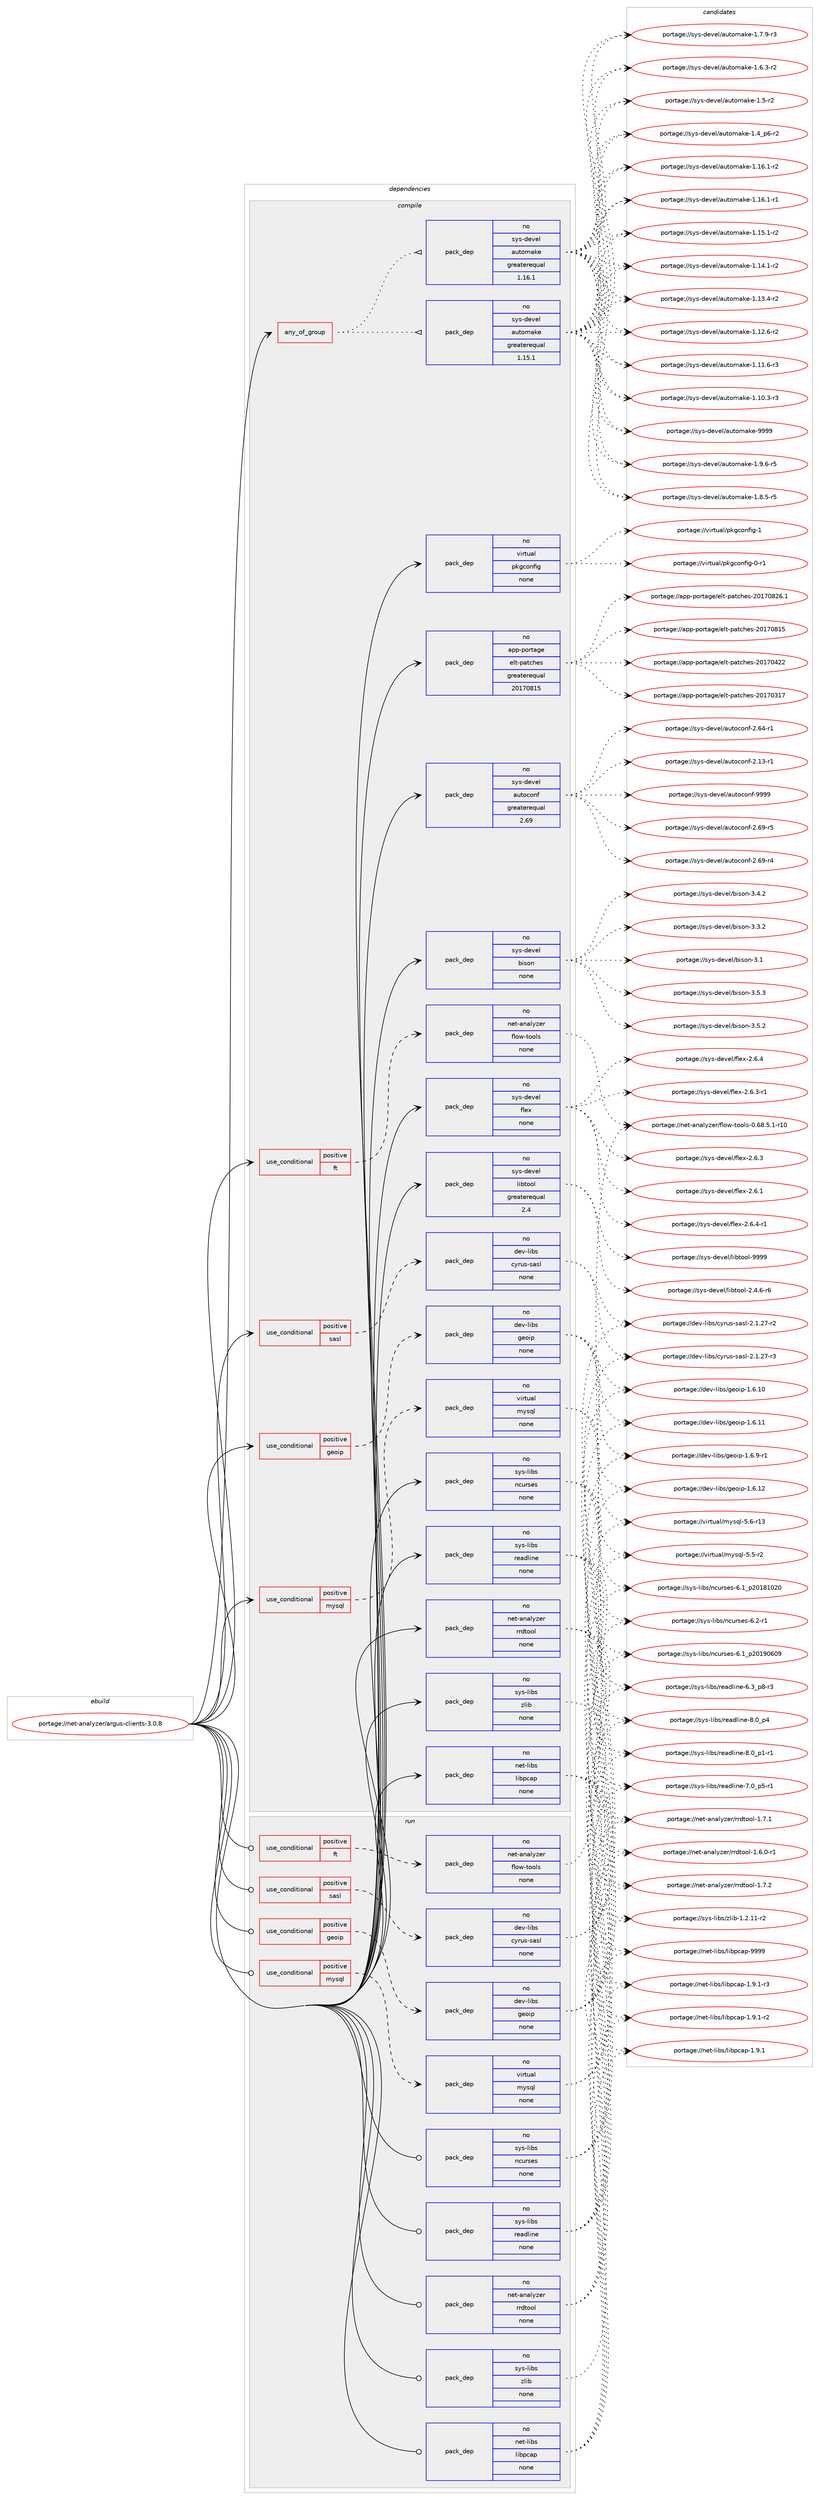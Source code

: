 digraph prolog {

# *************
# Graph options
# *************

newrank=true;
concentrate=true;
compound=true;
graph [rankdir=LR,fontname=Helvetica,fontsize=10,ranksep=1.5];#, ranksep=2.5, nodesep=0.2];
edge  [arrowhead=vee];
node  [fontname=Helvetica,fontsize=10];

# **********
# The ebuild
# **********

subgraph cluster_leftcol {
color=gray;
rank=same;
label=<<i>ebuild</i>>;
id [label="portage://net-analyzer/argus-clients-3.0.8", color=red, width=4, href="../net-analyzer/argus-clients-3.0.8.svg"];
}

# ****************
# The dependencies
# ****************

subgraph cluster_midcol {
color=gray;
label=<<i>dependencies</i>>;
subgraph cluster_compile {
fillcolor="#eeeeee";
style=filled;
label=<<i>compile</i>>;
subgraph any974 {
dependency43023 [label=<<TABLE BORDER="0" CELLBORDER="1" CELLSPACING="0" CELLPADDING="4"><TR><TD CELLPADDING="10">any_of_group</TD></TR></TABLE>>, shape=none, color=red];subgraph pack34011 {
dependency43024 [label=<<TABLE BORDER="0" CELLBORDER="1" CELLSPACING="0" CELLPADDING="4" WIDTH="220"><TR><TD ROWSPAN="6" CELLPADDING="30">pack_dep</TD></TR><TR><TD WIDTH="110">no</TD></TR><TR><TD>sys-devel</TD></TR><TR><TD>automake</TD></TR><TR><TD>greaterequal</TD></TR><TR><TD>1.16.1</TD></TR></TABLE>>, shape=none, color=blue];
}
dependency43023:e -> dependency43024:w [weight=20,style="dotted",arrowhead="oinv"];
subgraph pack34012 {
dependency43025 [label=<<TABLE BORDER="0" CELLBORDER="1" CELLSPACING="0" CELLPADDING="4" WIDTH="220"><TR><TD ROWSPAN="6" CELLPADDING="30">pack_dep</TD></TR><TR><TD WIDTH="110">no</TD></TR><TR><TD>sys-devel</TD></TR><TR><TD>automake</TD></TR><TR><TD>greaterequal</TD></TR><TR><TD>1.15.1</TD></TR></TABLE>>, shape=none, color=blue];
}
dependency43023:e -> dependency43025:w [weight=20,style="dotted",arrowhead="oinv"];
}
id:e -> dependency43023:w [weight=20,style="solid",arrowhead="vee"];
subgraph cond8029 {
dependency43026 [label=<<TABLE BORDER="0" CELLBORDER="1" CELLSPACING="0" CELLPADDING="4"><TR><TD ROWSPAN="3" CELLPADDING="10">use_conditional</TD></TR><TR><TD>positive</TD></TR><TR><TD>ft</TD></TR></TABLE>>, shape=none, color=red];
subgraph pack34013 {
dependency43027 [label=<<TABLE BORDER="0" CELLBORDER="1" CELLSPACING="0" CELLPADDING="4" WIDTH="220"><TR><TD ROWSPAN="6" CELLPADDING="30">pack_dep</TD></TR><TR><TD WIDTH="110">no</TD></TR><TR><TD>net-analyzer</TD></TR><TR><TD>flow-tools</TD></TR><TR><TD>none</TD></TR><TR><TD></TD></TR></TABLE>>, shape=none, color=blue];
}
dependency43026:e -> dependency43027:w [weight=20,style="dashed",arrowhead="vee"];
}
id:e -> dependency43026:w [weight=20,style="solid",arrowhead="vee"];
subgraph cond8030 {
dependency43028 [label=<<TABLE BORDER="0" CELLBORDER="1" CELLSPACING="0" CELLPADDING="4"><TR><TD ROWSPAN="3" CELLPADDING="10">use_conditional</TD></TR><TR><TD>positive</TD></TR><TR><TD>geoip</TD></TR></TABLE>>, shape=none, color=red];
subgraph pack34014 {
dependency43029 [label=<<TABLE BORDER="0" CELLBORDER="1" CELLSPACING="0" CELLPADDING="4" WIDTH="220"><TR><TD ROWSPAN="6" CELLPADDING="30">pack_dep</TD></TR><TR><TD WIDTH="110">no</TD></TR><TR><TD>dev-libs</TD></TR><TR><TD>geoip</TD></TR><TR><TD>none</TD></TR><TR><TD></TD></TR></TABLE>>, shape=none, color=blue];
}
dependency43028:e -> dependency43029:w [weight=20,style="dashed",arrowhead="vee"];
}
id:e -> dependency43028:w [weight=20,style="solid",arrowhead="vee"];
subgraph cond8031 {
dependency43030 [label=<<TABLE BORDER="0" CELLBORDER="1" CELLSPACING="0" CELLPADDING="4"><TR><TD ROWSPAN="3" CELLPADDING="10">use_conditional</TD></TR><TR><TD>positive</TD></TR><TR><TD>mysql</TD></TR></TABLE>>, shape=none, color=red];
subgraph pack34015 {
dependency43031 [label=<<TABLE BORDER="0" CELLBORDER="1" CELLSPACING="0" CELLPADDING="4" WIDTH="220"><TR><TD ROWSPAN="6" CELLPADDING="30">pack_dep</TD></TR><TR><TD WIDTH="110">no</TD></TR><TR><TD>virtual</TD></TR><TR><TD>mysql</TD></TR><TR><TD>none</TD></TR><TR><TD></TD></TR></TABLE>>, shape=none, color=blue];
}
dependency43030:e -> dependency43031:w [weight=20,style="dashed",arrowhead="vee"];
}
id:e -> dependency43030:w [weight=20,style="solid",arrowhead="vee"];
subgraph cond8032 {
dependency43032 [label=<<TABLE BORDER="0" CELLBORDER="1" CELLSPACING="0" CELLPADDING="4"><TR><TD ROWSPAN="3" CELLPADDING="10">use_conditional</TD></TR><TR><TD>positive</TD></TR><TR><TD>sasl</TD></TR></TABLE>>, shape=none, color=red];
subgraph pack34016 {
dependency43033 [label=<<TABLE BORDER="0" CELLBORDER="1" CELLSPACING="0" CELLPADDING="4" WIDTH="220"><TR><TD ROWSPAN="6" CELLPADDING="30">pack_dep</TD></TR><TR><TD WIDTH="110">no</TD></TR><TR><TD>dev-libs</TD></TR><TR><TD>cyrus-sasl</TD></TR><TR><TD>none</TD></TR><TR><TD></TD></TR></TABLE>>, shape=none, color=blue];
}
dependency43032:e -> dependency43033:w [weight=20,style="dashed",arrowhead="vee"];
}
id:e -> dependency43032:w [weight=20,style="solid",arrowhead="vee"];
subgraph pack34017 {
dependency43034 [label=<<TABLE BORDER="0" CELLBORDER="1" CELLSPACING="0" CELLPADDING="4" WIDTH="220"><TR><TD ROWSPAN="6" CELLPADDING="30">pack_dep</TD></TR><TR><TD WIDTH="110">no</TD></TR><TR><TD>app-portage</TD></TR><TR><TD>elt-patches</TD></TR><TR><TD>greaterequal</TD></TR><TR><TD>20170815</TD></TR></TABLE>>, shape=none, color=blue];
}
id:e -> dependency43034:w [weight=20,style="solid",arrowhead="vee"];
subgraph pack34018 {
dependency43035 [label=<<TABLE BORDER="0" CELLBORDER="1" CELLSPACING="0" CELLPADDING="4" WIDTH="220"><TR><TD ROWSPAN="6" CELLPADDING="30">pack_dep</TD></TR><TR><TD WIDTH="110">no</TD></TR><TR><TD>net-analyzer</TD></TR><TR><TD>rrdtool</TD></TR><TR><TD>none</TD></TR><TR><TD></TD></TR></TABLE>>, shape=none, color=blue];
}
id:e -> dependency43035:w [weight=20,style="solid",arrowhead="vee"];
subgraph pack34019 {
dependency43036 [label=<<TABLE BORDER="0" CELLBORDER="1" CELLSPACING="0" CELLPADDING="4" WIDTH="220"><TR><TD ROWSPAN="6" CELLPADDING="30">pack_dep</TD></TR><TR><TD WIDTH="110">no</TD></TR><TR><TD>net-libs</TD></TR><TR><TD>libpcap</TD></TR><TR><TD>none</TD></TR><TR><TD></TD></TR></TABLE>>, shape=none, color=blue];
}
id:e -> dependency43036:w [weight=20,style="solid",arrowhead="vee"];
subgraph pack34020 {
dependency43037 [label=<<TABLE BORDER="0" CELLBORDER="1" CELLSPACING="0" CELLPADDING="4" WIDTH="220"><TR><TD ROWSPAN="6" CELLPADDING="30">pack_dep</TD></TR><TR><TD WIDTH="110">no</TD></TR><TR><TD>sys-devel</TD></TR><TR><TD>autoconf</TD></TR><TR><TD>greaterequal</TD></TR><TR><TD>2.69</TD></TR></TABLE>>, shape=none, color=blue];
}
id:e -> dependency43037:w [weight=20,style="solid",arrowhead="vee"];
subgraph pack34021 {
dependency43038 [label=<<TABLE BORDER="0" CELLBORDER="1" CELLSPACING="0" CELLPADDING="4" WIDTH="220"><TR><TD ROWSPAN="6" CELLPADDING="30">pack_dep</TD></TR><TR><TD WIDTH="110">no</TD></TR><TR><TD>sys-devel</TD></TR><TR><TD>bison</TD></TR><TR><TD>none</TD></TR><TR><TD></TD></TR></TABLE>>, shape=none, color=blue];
}
id:e -> dependency43038:w [weight=20,style="solid",arrowhead="vee"];
subgraph pack34022 {
dependency43039 [label=<<TABLE BORDER="0" CELLBORDER="1" CELLSPACING="0" CELLPADDING="4" WIDTH="220"><TR><TD ROWSPAN="6" CELLPADDING="30">pack_dep</TD></TR><TR><TD WIDTH="110">no</TD></TR><TR><TD>sys-devel</TD></TR><TR><TD>flex</TD></TR><TR><TD>none</TD></TR><TR><TD></TD></TR></TABLE>>, shape=none, color=blue];
}
id:e -> dependency43039:w [weight=20,style="solid",arrowhead="vee"];
subgraph pack34023 {
dependency43040 [label=<<TABLE BORDER="0" CELLBORDER="1" CELLSPACING="0" CELLPADDING="4" WIDTH="220"><TR><TD ROWSPAN="6" CELLPADDING="30">pack_dep</TD></TR><TR><TD WIDTH="110">no</TD></TR><TR><TD>sys-devel</TD></TR><TR><TD>libtool</TD></TR><TR><TD>greaterequal</TD></TR><TR><TD>2.4</TD></TR></TABLE>>, shape=none, color=blue];
}
id:e -> dependency43040:w [weight=20,style="solid",arrowhead="vee"];
subgraph pack34024 {
dependency43041 [label=<<TABLE BORDER="0" CELLBORDER="1" CELLSPACING="0" CELLPADDING="4" WIDTH="220"><TR><TD ROWSPAN="6" CELLPADDING="30">pack_dep</TD></TR><TR><TD WIDTH="110">no</TD></TR><TR><TD>sys-libs</TD></TR><TR><TD>ncurses</TD></TR><TR><TD>none</TD></TR><TR><TD></TD></TR></TABLE>>, shape=none, color=blue];
}
id:e -> dependency43041:w [weight=20,style="solid",arrowhead="vee"];
subgraph pack34025 {
dependency43042 [label=<<TABLE BORDER="0" CELLBORDER="1" CELLSPACING="0" CELLPADDING="4" WIDTH="220"><TR><TD ROWSPAN="6" CELLPADDING="30">pack_dep</TD></TR><TR><TD WIDTH="110">no</TD></TR><TR><TD>sys-libs</TD></TR><TR><TD>readline</TD></TR><TR><TD>none</TD></TR><TR><TD></TD></TR></TABLE>>, shape=none, color=blue];
}
id:e -> dependency43042:w [weight=20,style="solid",arrowhead="vee"];
subgraph pack34026 {
dependency43043 [label=<<TABLE BORDER="0" CELLBORDER="1" CELLSPACING="0" CELLPADDING="4" WIDTH="220"><TR><TD ROWSPAN="6" CELLPADDING="30">pack_dep</TD></TR><TR><TD WIDTH="110">no</TD></TR><TR><TD>sys-libs</TD></TR><TR><TD>zlib</TD></TR><TR><TD>none</TD></TR><TR><TD></TD></TR></TABLE>>, shape=none, color=blue];
}
id:e -> dependency43043:w [weight=20,style="solid",arrowhead="vee"];
subgraph pack34027 {
dependency43044 [label=<<TABLE BORDER="0" CELLBORDER="1" CELLSPACING="0" CELLPADDING="4" WIDTH="220"><TR><TD ROWSPAN="6" CELLPADDING="30">pack_dep</TD></TR><TR><TD WIDTH="110">no</TD></TR><TR><TD>virtual</TD></TR><TR><TD>pkgconfig</TD></TR><TR><TD>none</TD></TR><TR><TD></TD></TR></TABLE>>, shape=none, color=blue];
}
id:e -> dependency43044:w [weight=20,style="solid",arrowhead="vee"];
}
subgraph cluster_compileandrun {
fillcolor="#eeeeee";
style=filled;
label=<<i>compile and run</i>>;
}
subgraph cluster_run {
fillcolor="#eeeeee";
style=filled;
label=<<i>run</i>>;
subgraph cond8033 {
dependency43045 [label=<<TABLE BORDER="0" CELLBORDER="1" CELLSPACING="0" CELLPADDING="4"><TR><TD ROWSPAN="3" CELLPADDING="10">use_conditional</TD></TR><TR><TD>positive</TD></TR><TR><TD>ft</TD></TR></TABLE>>, shape=none, color=red];
subgraph pack34028 {
dependency43046 [label=<<TABLE BORDER="0" CELLBORDER="1" CELLSPACING="0" CELLPADDING="4" WIDTH="220"><TR><TD ROWSPAN="6" CELLPADDING="30">pack_dep</TD></TR><TR><TD WIDTH="110">no</TD></TR><TR><TD>net-analyzer</TD></TR><TR><TD>flow-tools</TD></TR><TR><TD>none</TD></TR><TR><TD></TD></TR></TABLE>>, shape=none, color=blue];
}
dependency43045:e -> dependency43046:w [weight=20,style="dashed",arrowhead="vee"];
}
id:e -> dependency43045:w [weight=20,style="solid",arrowhead="odot"];
subgraph cond8034 {
dependency43047 [label=<<TABLE BORDER="0" CELLBORDER="1" CELLSPACING="0" CELLPADDING="4"><TR><TD ROWSPAN="3" CELLPADDING="10">use_conditional</TD></TR><TR><TD>positive</TD></TR><TR><TD>geoip</TD></TR></TABLE>>, shape=none, color=red];
subgraph pack34029 {
dependency43048 [label=<<TABLE BORDER="0" CELLBORDER="1" CELLSPACING="0" CELLPADDING="4" WIDTH="220"><TR><TD ROWSPAN="6" CELLPADDING="30">pack_dep</TD></TR><TR><TD WIDTH="110">no</TD></TR><TR><TD>dev-libs</TD></TR><TR><TD>geoip</TD></TR><TR><TD>none</TD></TR><TR><TD></TD></TR></TABLE>>, shape=none, color=blue];
}
dependency43047:e -> dependency43048:w [weight=20,style="dashed",arrowhead="vee"];
}
id:e -> dependency43047:w [weight=20,style="solid",arrowhead="odot"];
subgraph cond8035 {
dependency43049 [label=<<TABLE BORDER="0" CELLBORDER="1" CELLSPACING="0" CELLPADDING="4"><TR><TD ROWSPAN="3" CELLPADDING="10">use_conditional</TD></TR><TR><TD>positive</TD></TR><TR><TD>mysql</TD></TR></TABLE>>, shape=none, color=red];
subgraph pack34030 {
dependency43050 [label=<<TABLE BORDER="0" CELLBORDER="1" CELLSPACING="0" CELLPADDING="4" WIDTH="220"><TR><TD ROWSPAN="6" CELLPADDING="30">pack_dep</TD></TR><TR><TD WIDTH="110">no</TD></TR><TR><TD>virtual</TD></TR><TR><TD>mysql</TD></TR><TR><TD>none</TD></TR><TR><TD></TD></TR></TABLE>>, shape=none, color=blue];
}
dependency43049:e -> dependency43050:w [weight=20,style="dashed",arrowhead="vee"];
}
id:e -> dependency43049:w [weight=20,style="solid",arrowhead="odot"];
subgraph cond8036 {
dependency43051 [label=<<TABLE BORDER="0" CELLBORDER="1" CELLSPACING="0" CELLPADDING="4"><TR><TD ROWSPAN="3" CELLPADDING="10">use_conditional</TD></TR><TR><TD>positive</TD></TR><TR><TD>sasl</TD></TR></TABLE>>, shape=none, color=red];
subgraph pack34031 {
dependency43052 [label=<<TABLE BORDER="0" CELLBORDER="1" CELLSPACING="0" CELLPADDING="4" WIDTH="220"><TR><TD ROWSPAN="6" CELLPADDING="30">pack_dep</TD></TR><TR><TD WIDTH="110">no</TD></TR><TR><TD>dev-libs</TD></TR><TR><TD>cyrus-sasl</TD></TR><TR><TD>none</TD></TR><TR><TD></TD></TR></TABLE>>, shape=none, color=blue];
}
dependency43051:e -> dependency43052:w [weight=20,style="dashed",arrowhead="vee"];
}
id:e -> dependency43051:w [weight=20,style="solid",arrowhead="odot"];
subgraph pack34032 {
dependency43053 [label=<<TABLE BORDER="0" CELLBORDER="1" CELLSPACING="0" CELLPADDING="4" WIDTH="220"><TR><TD ROWSPAN="6" CELLPADDING="30">pack_dep</TD></TR><TR><TD WIDTH="110">no</TD></TR><TR><TD>net-analyzer</TD></TR><TR><TD>rrdtool</TD></TR><TR><TD>none</TD></TR><TR><TD></TD></TR></TABLE>>, shape=none, color=blue];
}
id:e -> dependency43053:w [weight=20,style="solid",arrowhead="odot"];
subgraph pack34033 {
dependency43054 [label=<<TABLE BORDER="0" CELLBORDER="1" CELLSPACING="0" CELLPADDING="4" WIDTH="220"><TR><TD ROWSPAN="6" CELLPADDING="30">pack_dep</TD></TR><TR><TD WIDTH="110">no</TD></TR><TR><TD>net-libs</TD></TR><TR><TD>libpcap</TD></TR><TR><TD>none</TD></TR><TR><TD></TD></TR></TABLE>>, shape=none, color=blue];
}
id:e -> dependency43054:w [weight=20,style="solid",arrowhead="odot"];
subgraph pack34034 {
dependency43055 [label=<<TABLE BORDER="0" CELLBORDER="1" CELLSPACING="0" CELLPADDING="4" WIDTH="220"><TR><TD ROWSPAN="6" CELLPADDING="30">pack_dep</TD></TR><TR><TD WIDTH="110">no</TD></TR><TR><TD>sys-libs</TD></TR><TR><TD>ncurses</TD></TR><TR><TD>none</TD></TR><TR><TD></TD></TR></TABLE>>, shape=none, color=blue];
}
id:e -> dependency43055:w [weight=20,style="solid",arrowhead="odot"];
subgraph pack34035 {
dependency43056 [label=<<TABLE BORDER="0" CELLBORDER="1" CELLSPACING="0" CELLPADDING="4" WIDTH="220"><TR><TD ROWSPAN="6" CELLPADDING="30">pack_dep</TD></TR><TR><TD WIDTH="110">no</TD></TR><TR><TD>sys-libs</TD></TR><TR><TD>readline</TD></TR><TR><TD>none</TD></TR><TR><TD></TD></TR></TABLE>>, shape=none, color=blue];
}
id:e -> dependency43056:w [weight=20,style="solid",arrowhead="odot"];
subgraph pack34036 {
dependency43057 [label=<<TABLE BORDER="0" CELLBORDER="1" CELLSPACING="0" CELLPADDING="4" WIDTH="220"><TR><TD ROWSPAN="6" CELLPADDING="30">pack_dep</TD></TR><TR><TD WIDTH="110">no</TD></TR><TR><TD>sys-libs</TD></TR><TR><TD>zlib</TD></TR><TR><TD>none</TD></TR><TR><TD></TD></TR></TABLE>>, shape=none, color=blue];
}
id:e -> dependency43057:w [weight=20,style="solid",arrowhead="odot"];
}
}

# **************
# The candidates
# **************

subgraph cluster_choices {
rank=same;
color=gray;
label=<<i>candidates</i>>;

subgraph choice34011 {
color=black;
nodesep=1;
choice115121115451001011181011084797117116111109971071014557575757 [label="portage://sys-devel/automake-9999", color=red, width=4,href="../sys-devel/automake-9999.svg"];
choice115121115451001011181011084797117116111109971071014549465746544511453 [label="portage://sys-devel/automake-1.9.6-r5", color=red, width=4,href="../sys-devel/automake-1.9.6-r5.svg"];
choice115121115451001011181011084797117116111109971071014549465646534511453 [label="portage://sys-devel/automake-1.8.5-r5", color=red, width=4,href="../sys-devel/automake-1.8.5-r5.svg"];
choice115121115451001011181011084797117116111109971071014549465546574511451 [label="portage://sys-devel/automake-1.7.9-r3", color=red, width=4,href="../sys-devel/automake-1.7.9-r3.svg"];
choice115121115451001011181011084797117116111109971071014549465446514511450 [label="portage://sys-devel/automake-1.6.3-r2", color=red, width=4,href="../sys-devel/automake-1.6.3-r2.svg"];
choice11512111545100101118101108479711711611110997107101454946534511450 [label="portage://sys-devel/automake-1.5-r2", color=red, width=4,href="../sys-devel/automake-1.5-r2.svg"];
choice115121115451001011181011084797117116111109971071014549465295112544511450 [label="portage://sys-devel/automake-1.4_p6-r2", color=red, width=4,href="../sys-devel/automake-1.4_p6-r2.svg"];
choice11512111545100101118101108479711711611110997107101454946495446494511450 [label="portage://sys-devel/automake-1.16.1-r2", color=red, width=4,href="../sys-devel/automake-1.16.1-r2.svg"];
choice11512111545100101118101108479711711611110997107101454946495446494511449 [label="portage://sys-devel/automake-1.16.1-r1", color=red, width=4,href="../sys-devel/automake-1.16.1-r1.svg"];
choice11512111545100101118101108479711711611110997107101454946495346494511450 [label="portage://sys-devel/automake-1.15.1-r2", color=red, width=4,href="../sys-devel/automake-1.15.1-r2.svg"];
choice11512111545100101118101108479711711611110997107101454946495246494511450 [label="portage://sys-devel/automake-1.14.1-r2", color=red, width=4,href="../sys-devel/automake-1.14.1-r2.svg"];
choice11512111545100101118101108479711711611110997107101454946495146524511450 [label="portage://sys-devel/automake-1.13.4-r2", color=red, width=4,href="../sys-devel/automake-1.13.4-r2.svg"];
choice11512111545100101118101108479711711611110997107101454946495046544511450 [label="portage://sys-devel/automake-1.12.6-r2", color=red, width=4,href="../sys-devel/automake-1.12.6-r2.svg"];
choice11512111545100101118101108479711711611110997107101454946494946544511451 [label="portage://sys-devel/automake-1.11.6-r3", color=red, width=4,href="../sys-devel/automake-1.11.6-r3.svg"];
choice11512111545100101118101108479711711611110997107101454946494846514511451 [label="portage://sys-devel/automake-1.10.3-r3", color=red, width=4,href="../sys-devel/automake-1.10.3-r3.svg"];
dependency43024:e -> choice115121115451001011181011084797117116111109971071014557575757:w [style=dotted,weight="100"];
dependency43024:e -> choice115121115451001011181011084797117116111109971071014549465746544511453:w [style=dotted,weight="100"];
dependency43024:e -> choice115121115451001011181011084797117116111109971071014549465646534511453:w [style=dotted,weight="100"];
dependency43024:e -> choice115121115451001011181011084797117116111109971071014549465546574511451:w [style=dotted,weight="100"];
dependency43024:e -> choice115121115451001011181011084797117116111109971071014549465446514511450:w [style=dotted,weight="100"];
dependency43024:e -> choice11512111545100101118101108479711711611110997107101454946534511450:w [style=dotted,weight="100"];
dependency43024:e -> choice115121115451001011181011084797117116111109971071014549465295112544511450:w [style=dotted,weight="100"];
dependency43024:e -> choice11512111545100101118101108479711711611110997107101454946495446494511450:w [style=dotted,weight="100"];
dependency43024:e -> choice11512111545100101118101108479711711611110997107101454946495446494511449:w [style=dotted,weight="100"];
dependency43024:e -> choice11512111545100101118101108479711711611110997107101454946495346494511450:w [style=dotted,weight="100"];
dependency43024:e -> choice11512111545100101118101108479711711611110997107101454946495246494511450:w [style=dotted,weight="100"];
dependency43024:e -> choice11512111545100101118101108479711711611110997107101454946495146524511450:w [style=dotted,weight="100"];
dependency43024:e -> choice11512111545100101118101108479711711611110997107101454946495046544511450:w [style=dotted,weight="100"];
dependency43024:e -> choice11512111545100101118101108479711711611110997107101454946494946544511451:w [style=dotted,weight="100"];
dependency43024:e -> choice11512111545100101118101108479711711611110997107101454946494846514511451:w [style=dotted,weight="100"];
}
subgraph choice34012 {
color=black;
nodesep=1;
choice115121115451001011181011084797117116111109971071014557575757 [label="portage://sys-devel/automake-9999", color=red, width=4,href="../sys-devel/automake-9999.svg"];
choice115121115451001011181011084797117116111109971071014549465746544511453 [label="portage://sys-devel/automake-1.9.6-r5", color=red, width=4,href="../sys-devel/automake-1.9.6-r5.svg"];
choice115121115451001011181011084797117116111109971071014549465646534511453 [label="portage://sys-devel/automake-1.8.5-r5", color=red, width=4,href="../sys-devel/automake-1.8.5-r5.svg"];
choice115121115451001011181011084797117116111109971071014549465546574511451 [label="portage://sys-devel/automake-1.7.9-r3", color=red, width=4,href="../sys-devel/automake-1.7.9-r3.svg"];
choice115121115451001011181011084797117116111109971071014549465446514511450 [label="portage://sys-devel/automake-1.6.3-r2", color=red, width=4,href="../sys-devel/automake-1.6.3-r2.svg"];
choice11512111545100101118101108479711711611110997107101454946534511450 [label="portage://sys-devel/automake-1.5-r2", color=red, width=4,href="../sys-devel/automake-1.5-r2.svg"];
choice115121115451001011181011084797117116111109971071014549465295112544511450 [label="portage://sys-devel/automake-1.4_p6-r2", color=red, width=4,href="../sys-devel/automake-1.4_p6-r2.svg"];
choice11512111545100101118101108479711711611110997107101454946495446494511450 [label="portage://sys-devel/automake-1.16.1-r2", color=red, width=4,href="../sys-devel/automake-1.16.1-r2.svg"];
choice11512111545100101118101108479711711611110997107101454946495446494511449 [label="portage://sys-devel/automake-1.16.1-r1", color=red, width=4,href="../sys-devel/automake-1.16.1-r1.svg"];
choice11512111545100101118101108479711711611110997107101454946495346494511450 [label="portage://sys-devel/automake-1.15.1-r2", color=red, width=4,href="../sys-devel/automake-1.15.1-r2.svg"];
choice11512111545100101118101108479711711611110997107101454946495246494511450 [label="portage://sys-devel/automake-1.14.1-r2", color=red, width=4,href="../sys-devel/automake-1.14.1-r2.svg"];
choice11512111545100101118101108479711711611110997107101454946495146524511450 [label="portage://sys-devel/automake-1.13.4-r2", color=red, width=4,href="../sys-devel/automake-1.13.4-r2.svg"];
choice11512111545100101118101108479711711611110997107101454946495046544511450 [label="portage://sys-devel/automake-1.12.6-r2", color=red, width=4,href="../sys-devel/automake-1.12.6-r2.svg"];
choice11512111545100101118101108479711711611110997107101454946494946544511451 [label="portage://sys-devel/automake-1.11.6-r3", color=red, width=4,href="../sys-devel/automake-1.11.6-r3.svg"];
choice11512111545100101118101108479711711611110997107101454946494846514511451 [label="portage://sys-devel/automake-1.10.3-r3", color=red, width=4,href="../sys-devel/automake-1.10.3-r3.svg"];
dependency43025:e -> choice115121115451001011181011084797117116111109971071014557575757:w [style=dotted,weight="100"];
dependency43025:e -> choice115121115451001011181011084797117116111109971071014549465746544511453:w [style=dotted,weight="100"];
dependency43025:e -> choice115121115451001011181011084797117116111109971071014549465646534511453:w [style=dotted,weight="100"];
dependency43025:e -> choice115121115451001011181011084797117116111109971071014549465546574511451:w [style=dotted,weight="100"];
dependency43025:e -> choice115121115451001011181011084797117116111109971071014549465446514511450:w [style=dotted,weight="100"];
dependency43025:e -> choice11512111545100101118101108479711711611110997107101454946534511450:w [style=dotted,weight="100"];
dependency43025:e -> choice115121115451001011181011084797117116111109971071014549465295112544511450:w [style=dotted,weight="100"];
dependency43025:e -> choice11512111545100101118101108479711711611110997107101454946495446494511450:w [style=dotted,weight="100"];
dependency43025:e -> choice11512111545100101118101108479711711611110997107101454946495446494511449:w [style=dotted,weight="100"];
dependency43025:e -> choice11512111545100101118101108479711711611110997107101454946495346494511450:w [style=dotted,weight="100"];
dependency43025:e -> choice11512111545100101118101108479711711611110997107101454946495246494511450:w [style=dotted,weight="100"];
dependency43025:e -> choice11512111545100101118101108479711711611110997107101454946495146524511450:w [style=dotted,weight="100"];
dependency43025:e -> choice11512111545100101118101108479711711611110997107101454946495046544511450:w [style=dotted,weight="100"];
dependency43025:e -> choice11512111545100101118101108479711711611110997107101454946494946544511451:w [style=dotted,weight="100"];
dependency43025:e -> choice11512111545100101118101108479711711611110997107101454946494846514511451:w [style=dotted,weight="100"];
}
subgraph choice34013 {
color=black;
nodesep=1;
choice1101011164597110971081211221011144710210811111945116111111108115454846545646534649451144948 [label="portage://net-analyzer/flow-tools-0.68.5.1-r10", color=red, width=4,href="../net-analyzer/flow-tools-0.68.5.1-r10.svg"];
dependency43027:e -> choice1101011164597110971081211221011144710210811111945116111111108115454846545646534649451144948:w [style=dotted,weight="100"];
}
subgraph choice34014 {
color=black;
nodesep=1;
choice1001011184510810598115471031011111051124549465446574511449 [label="portage://dev-libs/geoip-1.6.9-r1", color=red, width=4,href="../dev-libs/geoip-1.6.9-r1.svg"];
choice10010111845108105981154710310111110511245494654464950 [label="portage://dev-libs/geoip-1.6.12", color=red, width=4,href="../dev-libs/geoip-1.6.12.svg"];
choice10010111845108105981154710310111110511245494654464949 [label="portage://dev-libs/geoip-1.6.11", color=red, width=4,href="../dev-libs/geoip-1.6.11.svg"];
choice10010111845108105981154710310111110511245494654464948 [label="portage://dev-libs/geoip-1.6.10", color=red, width=4,href="../dev-libs/geoip-1.6.10.svg"];
dependency43029:e -> choice1001011184510810598115471031011111051124549465446574511449:w [style=dotted,weight="100"];
dependency43029:e -> choice10010111845108105981154710310111110511245494654464950:w [style=dotted,weight="100"];
dependency43029:e -> choice10010111845108105981154710310111110511245494654464949:w [style=dotted,weight="100"];
dependency43029:e -> choice10010111845108105981154710310111110511245494654464948:w [style=dotted,weight="100"];
}
subgraph choice34015 {
color=black;
nodesep=1;
choice118105114116117971084710912111511310845534654451144951 [label="portage://virtual/mysql-5.6-r13", color=red, width=4,href="../virtual/mysql-5.6-r13.svg"];
choice1181051141161179710847109121115113108455346534511450 [label="portage://virtual/mysql-5.5-r2", color=red, width=4,href="../virtual/mysql-5.5-r2.svg"];
dependency43031:e -> choice118105114116117971084710912111511310845534654451144951:w [style=dotted,weight="100"];
dependency43031:e -> choice1181051141161179710847109121115113108455346534511450:w [style=dotted,weight="100"];
}
subgraph choice34016 {
color=black;
nodesep=1;
choice100101118451081059811547991211141171154511597115108455046494650554511451 [label="portage://dev-libs/cyrus-sasl-2.1.27-r3", color=red, width=4,href="../dev-libs/cyrus-sasl-2.1.27-r3.svg"];
choice100101118451081059811547991211141171154511597115108455046494650554511450 [label="portage://dev-libs/cyrus-sasl-2.1.27-r2", color=red, width=4,href="../dev-libs/cyrus-sasl-2.1.27-r2.svg"];
dependency43033:e -> choice100101118451081059811547991211141171154511597115108455046494650554511451:w [style=dotted,weight="100"];
dependency43033:e -> choice100101118451081059811547991211141171154511597115108455046494650554511450:w [style=dotted,weight="100"];
}
subgraph choice34017 {
color=black;
nodesep=1;
choice971121124511211111411697103101471011081164511297116991041011154550484955485650544649 [label="portage://app-portage/elt-patches-20170826.1", color=red, width=4,href="../app-portage/elt-patches-20170826.1.svg"];
choice97112112451121111141169710310147101108116451129711699104101115455048495548564953 [label="portage://app-portage/elt-patches-20170815", color=red, width=4,href="../app-portage/elt-patches-20170815.svg"];
choice97112112451121111141169710310147101108116451129711699104101115455048495548525050 [label="portage://app-portage/elt-patches-20170422", color=red, width=4,href="../app-portage/elt-patches-20170422.svg"];
choice97112112451121111141169710310147101108116451129711699104101115455048495548514955 [label="portage://app-portage/elt-patches-20170317", color=red, width=4,href="../app-portage/elt-patches-20170317.svg"];
dependency43034:e -> choice971121124511211111411697103101471011081164511297116991041011154550484955485650544649:w [style=dotted,weight="100"];
dependency43034:e -> choice97112112451121111141169710310147101108116451129711699104101115455048495548564953:w [style=dotted,weight="100"];
dependency43034:e -> choice97112112451121111141169710310147101108116451129711699104101115455048495548525050:w [style=dotted,weight="100"];
dependency43034:e -> choice97112112451121111141169710310147101108116451129711699104101115455048495548514955:w [style=dotted,weight="100"];
}
subgraph choice34018 {
color=black;
nodesep=1;
choice11010111645971109710812112210111447114114100116111111108454946554650 [label="portage://net-analyzer/rrdtool-1.7.2", color=red, width=4,href="../net-analyzer/rrdtool-1.7.2.svg"];
choice11010111645971109710812112210111447114114100116111111108454946554649 [label="portage://net-analyzer/rrdtool-1.7.1", color=red, width=4,href="../net-analyzer/rrdtool-1.7.1.svg"];
choice110101116459711097108121122101114471141141001161111111084549465446484511449 [label="portage://net-analyzer/rrdtool-1.6.0-r1", color=red, width=4,href="../net-analyzer/rrdtool-1.6.0-r1.svg"];
dependency43035:e -> choice11010111645971109710812112210111447114114100116111111108454946554650:w [style=dotted,weight="100"];
dependency43035:e -> choice11010111645971109710812112210111447114114100116111111108454946554649:w [style=dotted,weight="100"];
dependency43035:e -> choice110101116459711097108121122101114471141141001161111111084549465446484511449:w [style=dotted,weight="100"];
}
subgraph choice34019 {
color=black;
nodesep=1;
choice1101011164510810598115471081059811299971124557575757 [label="portage://net-libs/libpcap-9999", color=red, width=4,href="../net-libs/libpcap-9999.svg"];
choice1101011164510810598115471081059811299971124549465746494511451 [label="portage://net-libs/libpcap-1.9.1-r3", color=red, width=4,href="../net-libs/libpcap-1.9.1-r3.svg"];
choice1101011164510810598115471081059811299971124549465746494511450 [label="portage://net-libs/libpcap-1.9.1-r2", color=red, width=4,href="../net-libs/libpcap-1.9.1-r2.svg"];
choice110101116451081059811547108105981129997112454946574649 [label="portage://net-libs/libpcap-1.9.1", color=red, width=4,href="../net-libs/libpcap-1.9.1.svg"];
dependency43036:e -> choice1101011164510810598115471081059811299971124557575757:w [style=dotted,weight="100"];
dependency43036:e -> choice1101011164510810598115471081059811299971124549465746494511451:w [style=dotted,weight="100"];
dependency43036:e -> choice1101011164510810598115471081059811299971124549465746494511450:w [style=dotted,weight="100"];
dependency43036:e -> choice110101116451081059811547108105981129997112454946574649:w [style=dotted,weight="100"];
}
subgraph choice34020 {
color=black;
nodesep=1;
choice115121115451001011181011084797117116111991111101024557575757 [label="portage://sys-devel/autoconf-9999", color=red, width=4,href="../sys-devel/autoconf-9999.svg"];
choice1151211154510010111810110847971171161119911111010245504654574511453 [label="portage://sys-devel/autoconf-2.69-r5", color=red, width=4,href="../sys-devel/autoconf-2.69-r5.svg"];
choice1151211154510010111810110847971171161119911111010245504654574511452 [label="portage://sys-devel/autoconf-2.69-r4", color=red, width=4,href="../sys-devel/autoconf-2.69-r4.svg"];
choice1151211154510010111810110847971171161119911111010245504654524511449 [label="portage://sys-devel/autoconf-2.64-r1", color=red, width=4,href="../sys-devel/autoconf-2.64-r1.svg"];
choice1151211154510010111810110847971171161119911111010245504649514511449 [label="portage://sys-devel/autoconf-2.13-r1", color=red, width=4,href="../sys-devel/autoconf-2.13-r1.svg"];
dependency43037:e -> choice115121115451001011181011084797117116111991111101024557575757:w [style=dotted,weight="100"];
dependency43037:e -> choice1151211154510010111810110847971171161119911111010245504654574511453:w [style=dotted,weight="100"];
dependency43037:e -> choice1151211154510010111810110847971171161119911111010245504654574511452:w [style=dotted,weight="100"];
dependency43037:e -> choice1151211154510010111810110847971171161119911111010245504654524511449:w [style=dotted,weight="100"];
dependency43037:e -> choice1151211154510010111810110847971171161119911111010245504649514511449:w [style=dotted,weight="100"];
}
subgraph choice34021 {
color=black;
nodesep=1;
choice115121115451001011181011084798105115111110455146534651 [label="portage://sys-devel/bison-3.5.3", color=red, width=4,href="../sys-devel/bison-3.5.3.svg"];
choice115121115451001011181011084798105115111110455146534650 [label="portage://sys-devel/bison-3.5.2", color=red, width=4,href="../sys-devel/bison-3.5.2.svg"];
choice115121115451001011181011084798105115111110455146524650 [label="portage://sys-devel/bison-3.4.2", color=red, width=4,href="../sys-devel/bison-3.4.2.svg"];
choice115121115451001011181011084798105115111110455146514650 [label="portage://sys-devel/bison-3.3.2", color=red, width=4,href="../sys-devel/bison-3.3.2.svg"];
choice11512111545100101118101108479810511511111045514649 [label="portage://sys-devel/bison-3.1", color=red, width=4,href="../sys-devel/bison-3.1.svg"];
dependency43038:e -> choice115121115451001011181011084798105115111110455146534651:w [style=dotted,weight="100"];
dependency43038:e -> choice115121115451001011181011084798105115111110455146534650:w [style=dotted,weight="100"];
dependency43038:e -> choice115121115451001011181011084798105115111110455146524650:w [style=dotted,weight="100"];
dependency43038:e -> choice115121115451001011181011084798105115111110455146514650:w [style=dotted,weight="100"];
dependency43038:e -> choice11512111545100101118101108479810511511111045514649:w [style=dotted,weight="100"];
}
subgraph choice34022 {
color=black;
nodesep=1;
choice11512111545100101118101108471021081011204550465446524511449 [label="portage://sys-devel/flex-2.6.4-r1", color=red, width=4,href="../sys-devel/flex-2.6.4-r1.svg"];
choice1151211154510010111810110847102108101120455046544652 [label="portage://sys-devel/flex-2.6.4", color=red, width=4,href="../sys-devel/flex-2.6.4.svg"];
choice11512111545100101118101108471021081011204550465446514511449 [label="portage://sys-devel/flex-2.6.3-r1", color=red, width=4,href="../sys-devel/flex-2.6.3-r1.svg"];
choice1151211154510010111810110847102108101120455046544651 [label="portage://sys-devel/flex-2.6.3", color=red, width=4,href="../sys-devel/flex-2.6.3.svg"];
choice1151211154510010111810110847102108101120455046544649 [label="portage://sys-devel/flex-2.6.1", color=red, width=4,href="../sys-devel/flex-2.6.1.svg"];
dependency43039:e -> choice11512111545100101118101108471021081011204550465446524511449:w [style=dotted,weight="100"];
dependency43039:e -> choice1151211154510010111810110847102108101120455046544652:w [style=dotted,weight="100"];
dependency43039:e -> choice11512111545100101118101108471021081011204550465446514511449:w [style=dotted,weight="100"];
dependency43039:e -> choice1151211154510010111810110847102108101120455046544651:w [style=dotted,weight="100"];
dependency43039:e -> choice1151211154510010111810110847102108101120455046544649:w [style=dotted,weight="100"];
}
subgraph choice34023 {
color=black;
nodesep=1;
choice1151211154510010111810110847108105981161111111084557575757 [label="portage://sys-devel/libtool-9999", color=red, width=4,href="../sys-devel/libtool-9999.svg"];
choice1151211154510010111810110847108105981161111111084550465246544511454 [label="portage://sys-devel/libtool-2.4.6-r6", color=red, width=4,href="../sys-devel/libtool-2.4.6-r6.svg"];
dependency43040:e -> choice1151211154510010111810110847108105981161111111084557575757:w [style=dotted,weight="100"];
dependency43040:e -> choice1151211154510010111810110847108105981161111111084550465246544511454:w [style=dotted,weight="100"];
}
subgraph choice34024 {
color=black;
nodesep=1;
choice11512111545108105981154711099117114115101115455446504511449 [label="portage://sys-libs/ncurses-6.2-r1", color=red, width=4,href="../sys-libs/ncurses-6.2-r1.svg"];
choice1151211154510810598115471109911711411510111545544649951125048495748544857 [label="portage://sys-libs/ncurses-6.1_p20190609", color=red, width=4,href="../sys-libs/ncurses-6.1_p20190609.svg"];
choice1151211154510810598115471109911711411510111545544649951125048495649485048 [label="portage://sys-libs/ncurses-6.1_p20181020", color=red, width=4,href="../sys-libs/ncurses-6.1_p20181020.svg"];
dependency43041:e -> choice11512111545108105981154711099117114115101115455446504511449:w [style=dotted,weight="100"];
dependency43041:e -> choice1151211154510810598115471109911711411510111545544649951125048495748544857:w [style=dotted,weight="100"];
dependency43041:e -> choice1151211154510810598115471109911711411510111545544649951125048495649485048:w [style=dotted,weight="100"];
}
subgraph choice34025 {
color=black;
nodesep=1;
choice11512111545108105981154711410197100108105110101455646489511252 [label="portage://sys-libs/readline-8.0_p4", color=red, width=4,href="../sys-libs/readline-8.0_p4.svg"];
choice115121115451081059811547114101971001081051101014556464895112494511449 [label="portage://sys-libs/readline-8.0_p1-r1", color=red, width=4,href="../sys-libs/readline-8.0_p1-r1.svg"];
choice115121115451081059811547114101971001081051101014555464895112534511449 [label="portage://sys-libs/readline-7.0_p5-r1", color=red, width=4,href="../sys-libs/readline-7.0_p5-r1.svg"];
choice115121115451081059811547114101971001081051101014554465195112564511451 [label="portage://sys-libs/readline-6.3_p8-r3", color=red, width=4,href="../sys-libs/readline-6.3_p8-r3.svg"];
dependency43042:e -> choice11512111545108105981154711410197100108105110101455646489511252:w [style=dotted,weight="100"];
dependency43042:e -> choice115121115451081059811547114101971001081051101014556464895112494511449:w [style=dotted,weight="100"];
dependency43042:e -> choice115121115451081059811547114101971001081051101014555464895112534511449:w [style=dotted,weight="100"];
dependency43042:e -> choice115121115451081059811547114101971001081051101014554465195112564511451:w [style=dotted,weight="100"];
}
subgraph choice34026 {
color=black;
nodesep=1;
choice11512111545108105981154712210810598454946504649494511450 [label="portage://sys-libs/zlib-1.2.11-r2", color=red, width=4,href="../sys-libs/zlib-1.2.11-r2.svg"];
dependency43043:e -> choice11512111545108105981154712210810598454946504649494511450:w [style=dotted,weight="100"];
}
subgraph choice34027 {
color=black;
nodesep=1;
choice1181051141161179710847112107103991111101021051034549 [label="portage://virtual/pkgconfig-1", color=red, width=4,href="../virtual/pkgconfig-1.svg"];
choice11810511411611797108471121071039911111010210510345484511449 [label="portage://virtual/pkgconfig-0-r1", color=red, width=4,href="../virtual/pkgconfig-0-r1.svg"];
dependency43044:e -> choice1181051141161179710847112107103991111101021051034549:w [style=dotted,weight="100"];
dependency43044:e -> choice11810511411611797108471121071039911111010210510345484511449:w [style=dotted,weight="100"];
}
subgraph choice34028 {
color=black;
nodesep=1;
choice1101011164597110971081211221011144710210811111945116111111108115454846545646534649451144948 [label="portage://net-analyzer/flow-tools-0.68.5.1-r10", color=red, width=4,href="../net-analyzer/flow-tools-0.68.5.1-r10.svg"];
dependency43046:e -> choice1101011164597110971081211221011144710210811111945116111111108115454846545646534649451144948:w [style=dotted,weight="100"];
}
subgraph choice34029 {
color=black;
nodesep=1;
choice1001011184510810598115471031011111051124549465446574511449 [label="portage://dev-libs/geoip-1.6.9-r1", color=red, width=4,href="../dev-libs/geoip-1.6.9-r1.svg"];
choice10010111845108105981154710310111110511245494654464950 [label="portage://dev-libs/geoip-1.6.12", color=red, width=4,href="../dev-libs/geoip-1.6.12.svg"];
choice10010111845108105981154710310111110511245494654464949 [label="portage://dev-libs/geoip-1.6.11", color=red, width=4,href="../dev-libs/geoip-1.6.11.svg"];
choice10010111845108105981154710310111110511245494654464948 [label="portage://dev-libs/geoip-1.6.10", color=red, width=4,href="../dev-libs/geoip-1.6.10.svg"];
dependency43048:e -> choice1001011184510810598115471031011111051124549465446574511449:w [style=dotted,weight="100"];
dependency43048:e -> choice10010111845108105981154710310111110511245494654464950:w [style=dotted,weight="100"];
dependency43048:e -> choice10010111845108105981154710310111110511245494654464949:w [style=dotted,weight="100"];
dependency43048:e -> choice10010111845108105981154710310111110511245494654464948:w [style=dotted,weight="100"];
}
subgraph choice34030 {
color=black;
nodesep=1;
choice118105114116117971084710912111511310845534654451144951 [label="portage://virtual/mysql-5.6-r13", color=red, width=4,href="../virtual/mysql-5.6-r13.svg"];
choice1181051141161179710847109121115113108455346534511450 [label="portage://virtual/mysql-5.5-r2", color=red, width=4,href="../virtual/mysql-5.5-r2.svg"];
dependency43050:e -> choice118105114116117971084710912111511310845534654451144951:w [style=dotted,weight="100"];
dependency43050:e -> choice1181051141161179710847109121115113108455346534511450:w [style=dotted,weight="100"];
}
subgraph choice34031 {
color=black;
nodesep=1;
choice100101118451081059811547991211141171154511597115108455046494650554511451 [label="portage://dev-libs/cyrus-sasl-2.1.27-r3", color=red, width=4,href="../dev-libs/cyrus-sasl-2.1.27-r3.svg"];
choice100101118451081059811547991211141171154511597115108455046494650554511450 [label="portage://dev-libs/cyrus-sasl-2.1.27-r2", color=red, width=4,href="../dev-libs/cyrus-sasl-2.1.27-r2.svg"];
dependency43052:e -> choice100101118451081059811547991211141171154511597115108455046494650554511451:w [style=dotted,weight="100"];
dependency43052:e -> choice100101118451081059811547991211141171154511597115108455046494650554511450:w [style=dotted,weight="100"];
}
subgraph choice34032 {
color=black;
nodesep=1;
choice11010111645971109710812112210111447114114100116111111108454946554650 [label="portage://net-analyzer/rrdtool-1.7.2", color=red, width=4,href="../net-analyzer/rrdtool-1.7.2.svg"];
choice11010111645971109710812112210111447114114100116111111108454946554649 [label="portage://net-analyzer/rrdtool-1.7.1", color=red, width=4,href="../net-analyzer/rrdtool-1.7.1.svg"];
choice110101116459711097108121122101114471141141001161111111084549465446484511449 [label="portage://net-analyzer/rrdtool-1.6.0-r1", color=red, width=4,href="../net-analyzer/rrdtool-1.6.0-r1.svg"];
dependency43053:e -> choice11010111645971109710812112210111447114114100116111111108454946554650:w [style=dotted,weight="100"];
dependency43053:e -> choice11010111645971109710812112210111447114114100116111111108454946554649:w [style=dotted,weight="100"];
dependency43053:e -> choice110101116459711097108121122101114471141141001161111111084549465446484511449:w [style=dotted,weight="100"];
}
subgraph choice34033 {
color=black;
nodesep=1;
choice1101011164510810598115471081059811299971124557575757 [label="portage://net-libs/libpcap-9999", color=red, width=4,href="../net-libs/libpcap-9999.svg"];
choice1101011164510810598115471081059811299971124549465746494511451 [label="portage://net-libs/libpcap-1.9.1-r3", color=red, width=4,href="../net-libs/libpcap-1.9.1-r3.svg"];
choice1101011164510810598115471081059811299971124549465746494511450 [label="portage://net-libs/libpcap-1.9.1-r2", color=red, width=4,href="../net-libs/libpcap-1.9.1-r2.svg"];
choice110101116451081059811547108105981129997112454946574649 [label="portage://net-libs/libpcap-1.9.1", color=red, width=4,href="../net-libs/libpcap-1.9.1.svg"];
dependency43054:e -> choice1101011164510810598115471081059811299971124557575757:w [style=dotted,weight="100"];
dependency43054:e -> choice1101011164510810598115471081059811299971124549465746494511451:w [style=dotted,weight="100"];
dependency43054:e -> choice1101011164510810598115471081059811299971124549465746494511450:w [style=dotted,weight="100"];
dependency43054:e -> choice110101116451081059811547108105981129997112454946574649:w [style=dotted,weight="100"];
}
subgraph choice34034 {
color=black;
nodesep=1;
choice11512111545108105981154711099117114115101115455446504511449 [label="portage://sys-libs/ncurses-6.2-r1", color=red, width=4,href="../sys-libs/ncurses-6.2-r1.svg"];
choice1151211154510810598115471109911711411510111545544649951125048495748544857 [label="portage://sys-libs/ncurses-6.1_p20190609", color=red, width=4,href="../sys-libs/ncurses-6.1_p20190609.svg"];
choice1151211154510810598115471109911711411510111545544649951125048495649485048 [label="portage://sys-libs/ncurses-6.1_p20181020", color=red, width=4,href="../sys-libs/ncurses-6.1_p20181020.svg"];
dependency43055:e -> choice11512111545108105981154711099117114115101115455446504511449:w [style=dotted,weight="100"];
dependency43055:e -> choice1151211154510810598115471109911711411510111545544649951125048495748544857:w [style=dotted,weight="100"];
dependency43055:e -> choice1151211154510810598115471109911711411510111545544649951125048495649485048:w [style=dotted,weight="100"];
}
subgraph choice34035 {
color=black;
nodesep=1;
choice11512111545108105981154711410197100108105110101455646489511252 [label="portage://sys-libs/readline-8.0_p4", color=red, width=4,href="../sys-libs/readline-8.0_p4.svg"];
choice115121115451081059811547114101971001081051101014556464895112494511449 [label="portage://sys-libs/readline-8.0_p1-r1", color=red, width=4,href="../sys-libs/readline-8.0_p1-r1.svg"];
choice115121115451081059811547114101971001081051101014555464895112534511449 [label="portage://sys-libs/readline-7.0_p5-r1", color=red, width=4,href="../sys-libs/readline-7.0_p5-r1.svg"];
choice115121115451081059811547114101971001081051101014554465195112564511451 [label="portage://sys-libs/readline-6.3_p8-r3", color=red, width=4,href="../sys-libs/readline-6.3_p8-r3.svg"];
dependency43056:e -> choice11512111545108105981154711410197100108105110101455646489511252:w [style=dotted,weight="100"];
dependency43056:e -> choice115121115451081059811547114101971001081051101014556464895112494511449:w [style=dotted,weight="100"];
dependency43056:e -> choice115121115451081059811547114101971001081051101014555464895112534511449:w [style=dotted,weight="100"];
dependency43056:e -> choice115121115451081059811547114101971001081051101014554465195112564511451:w [style=dotted,weight="100"];
}
subgraph choice34036 {
color=black;
nodesep=1;
choice11512111545108105981154712210810598454946504649494511450 [label="portage://sys-libs/zlib-1.2.11-r2", color=red, width=4,href="../sys-libs/zlib-1.2.11-r2.svg"];
dependency43057:e -> choice11512111545108105981154712210810598454946504649494511450:w [style=dotted,weight="100"];
}
}

}
